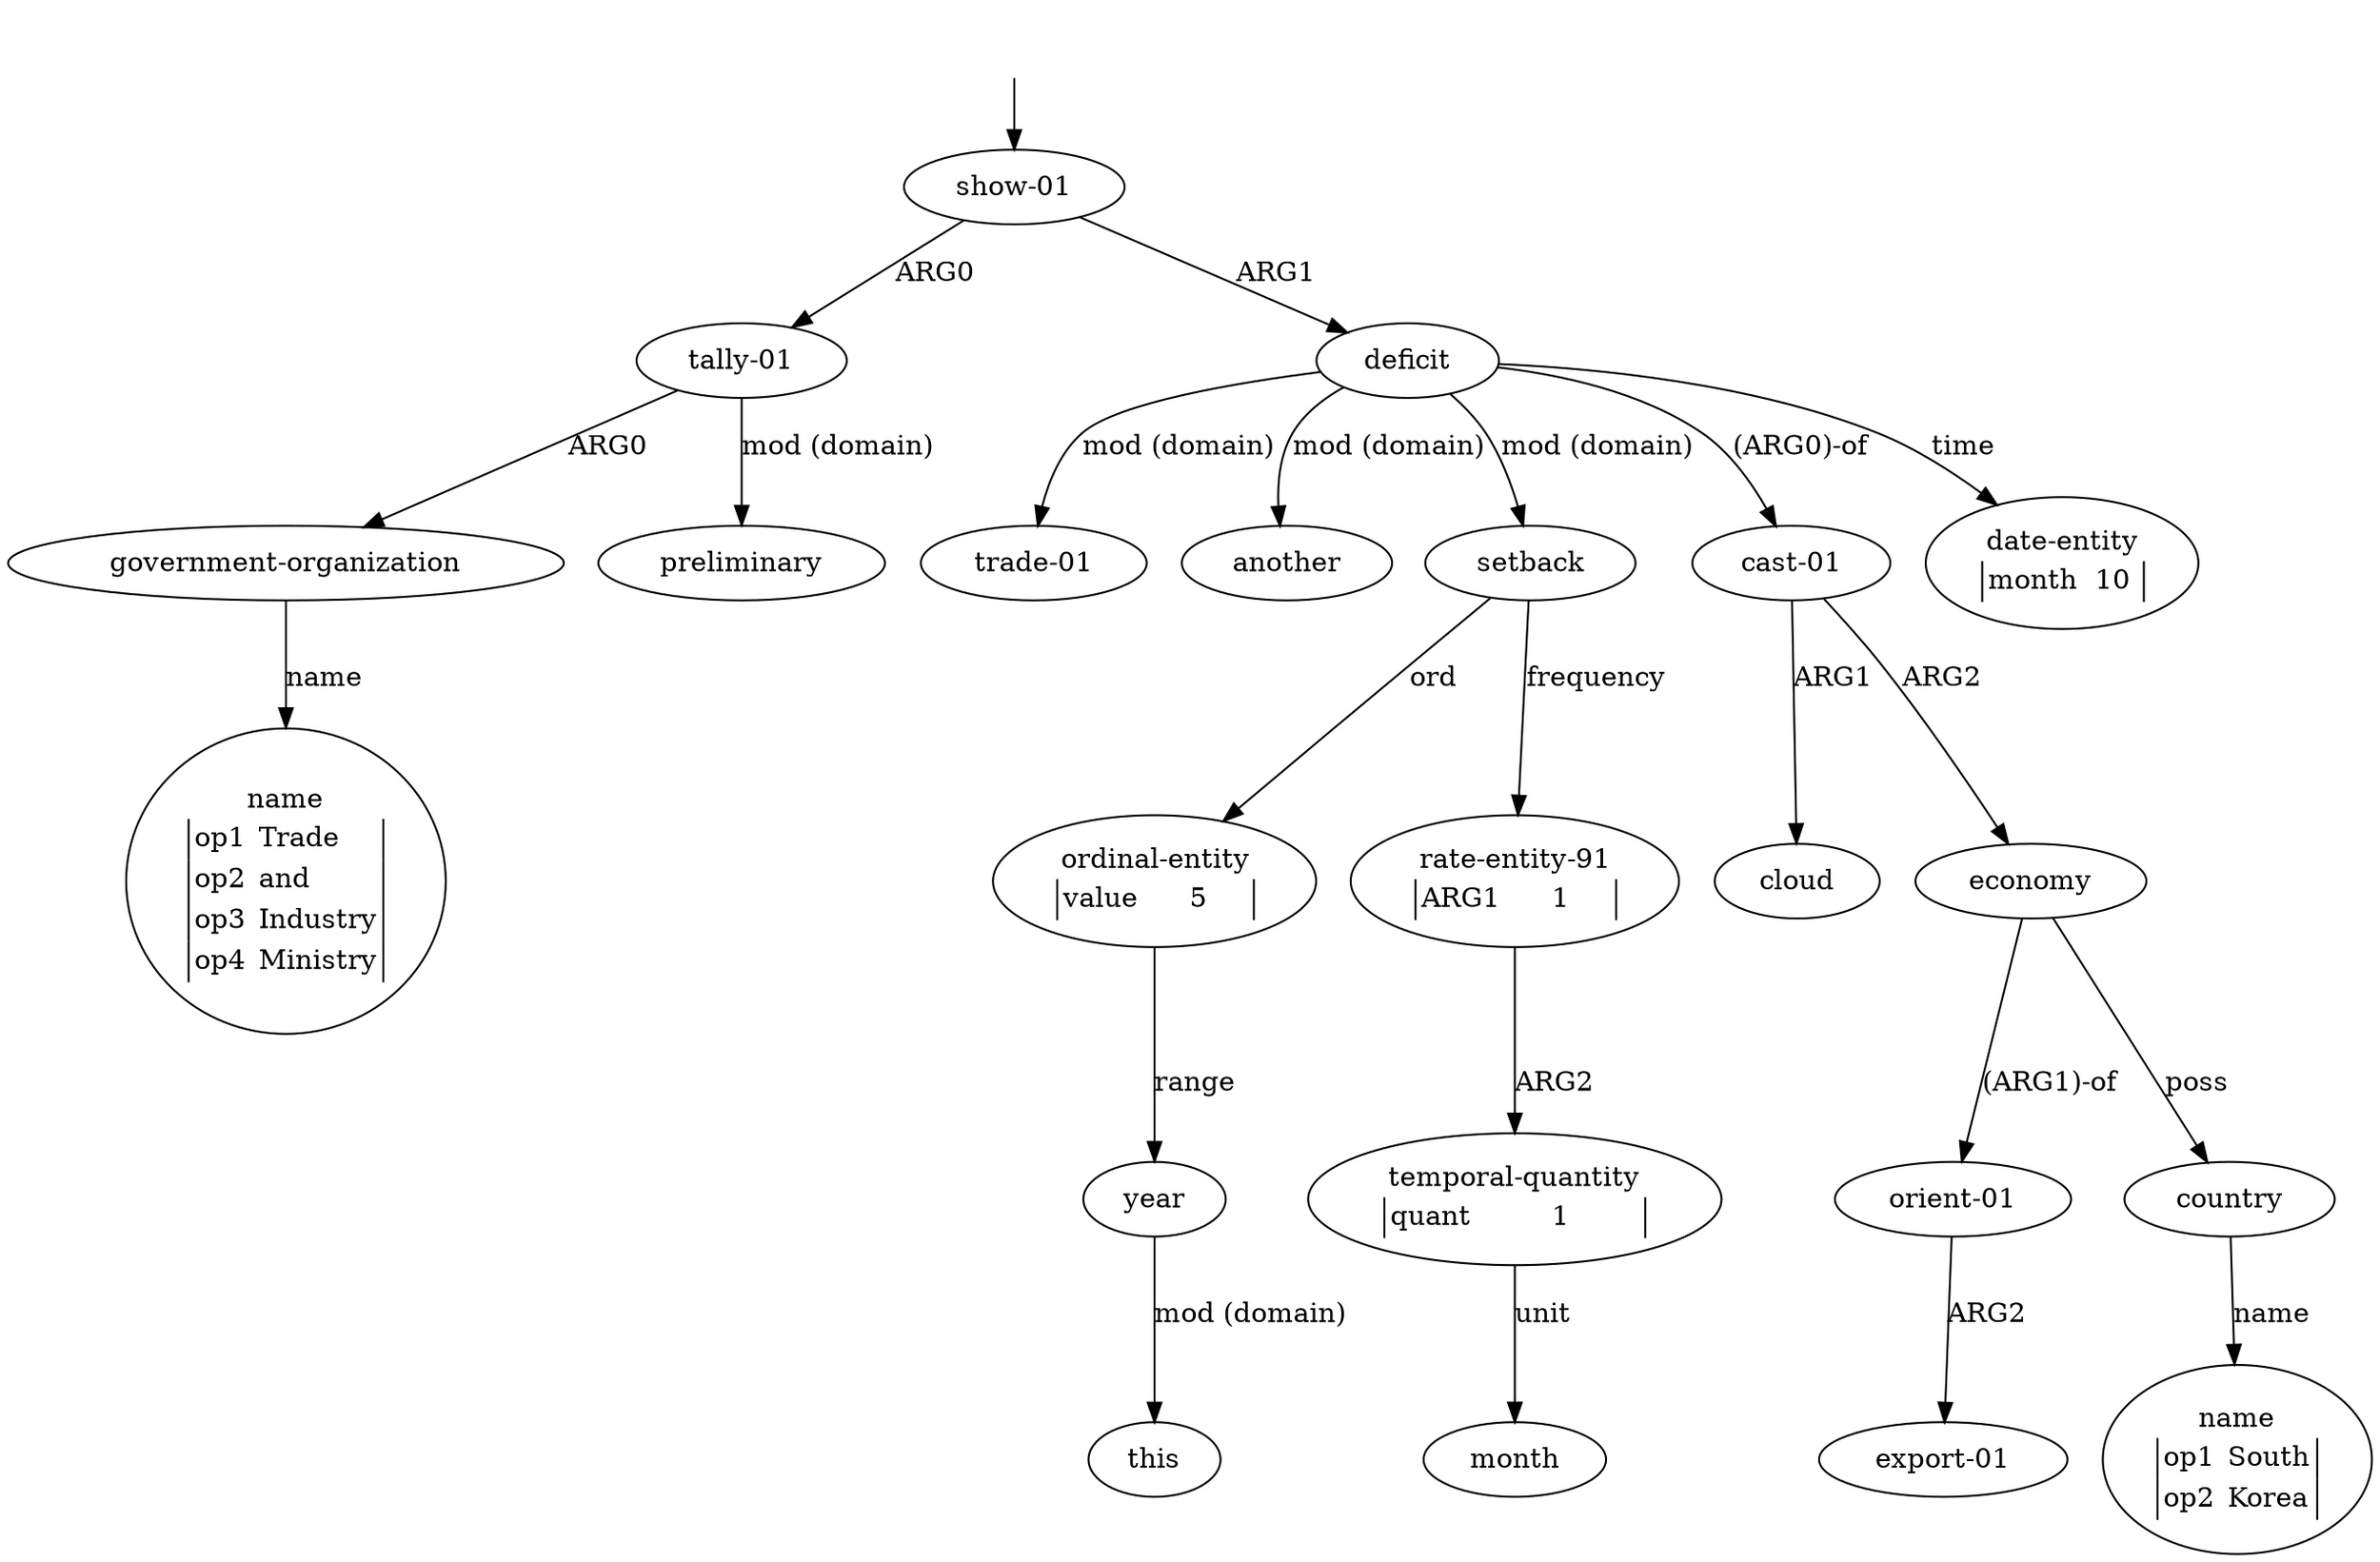 digraph "20011002" {
  top [ style=invis ];
  top -> 0;
  0 [ label=<<table align="center" border="0" cellspacing="0"><tr><td colspan="2">show-01</td></tr></table>> ];
  1 [ label=<<table align="center" border="0" cellspacing="0"><tr><td colspan="2">tally-01</td></tr></table>> ];
  2 [ label=<<table align="center" border="0" cellspacing="0"><tr><td colspan="2">government-organization</td></tr></table>> ];
  3 [ label=<<table align="center" border="0" cellspacing="0"><tr><td colspan="2">name</td></tr><tr><td sides="l" border="1" align="left">op1</td><td sides="r" border="1" align="left">Trade</td></tr><tr><td sides="l" border="1" align="left">op2</td><td sides="r" border="1" align="left">and</td></tr><tr><td sides="l" border="1" align="left">op3</td><td sides="r" border="1" align="left">Industry</td></tr><tr><td sides="l" border="1" align="left">op4</td><td sides="r" border="1" align="left">Ministry</td></tr></table>> ];
  4 [ label=<<table align="center" border="0" cellspacing="0"><tr><td colspan="2">preliminary</td></tr></table>> ];
  5 [ label=<<table align="center" border="0" cellspacing="0"><tr><td colspan="2">deficit</td></tr></table>> ];
  6 [ label=<<table align="center" border="0" cellspacing="0"><tr><td colspan="2">trade-01</td></tr></table>> ];
  7 [ label=<<table align="center" border="0" cellspacing="0"><tr><td colspan="2">another</td></tr></table>> ];
  8 [ label=<<table align="center" border="0" cellspacing="0"><tr><td colspan="2">setback</td></tr></table>> ];
  9 [ label=<<table align="center" border="0" cellspacing="0"><tr><td colspan="2">ordinal-entity</td></tr><tr><td sides="l" border="1" align="left">value</td><td sides="r" border="1" align="left">5</td></tr></table>> ];
  10 [ label=<<table align="center" border="0" cellspacing="0"><tr><td colspan="2">year</td></tr></table>> ];
  11 [ label=<<table align="center" border="0" cellspacing="0"><tr><td colspan="2">this</td></tr></table>> ];
  12 [ label=<<table align="center" border="0" cellspacing="0"><tr><td colspan="2">rate-entity-91</td></tr><tr><td sides="l" border="1" align="left">ARG1</td><td sides="r" border="1" align="left">1</td></tr></table>> ];
  13 [ label=<<table align="center" border="0" cellspacing="0"><tr><td colspan="2">temporal-quantity</td></tr><tr><td sides="l" border="1" align="left">quant</td><td sides="r" border="1" align="left">1</td></tr></table>> ];
  14 [ label=<<table align="center" border="0" cellspacing="0"><tr><td colspan="2">month</td></tr></table>> ];
  15 [ label=<<table align="center" border="0" cellspacing="0"><tr><td colspan="2">cast-01</td></tr></table>> ];
  16 [ label=<<table align="center" border="0" cellspacing="0"><tr><td colspan="2">cloud</td></tr></table>> ];
  17 [ label=<<table align="center" border="0" cellspacing="0"><tr><td colspan="2">economy</td></tr></table>> ];
  18 [ label=<<table align="center" border="0" cellspacing="0"><tr><td colspan="2">orient-01</td></tr></table>> ];
  19 [ label=<<table align="center" border="0" cellspacing="0"><tr><td colspan="2">export-01</td></tr></table>> ];
  20 [ label=<<table align="center" border="0" cellspacing="0"><tr><td colspan="2">country</td></tr></table>> ];
  21 [ label=<<table align="center" border="0" cellspacing="0"><tr><td colspan="2">name</td></tr><tr><td sides="l" border="1" align="left">op1</td><td sides="r" border="1" align="left">South</td></tr><tr><td sides="l" border="1" align="left">op2</td><td sides="r" border="1" align="left">Korea</td></tr></table>> ];
  22 [ label=<<table align="center" border="0" cellspacing="0"><tr><td colspan="2">date-entity</td></tr><tr><td sides="l" border="1" align="left">month</td><td sides="r" border="1" align="left">10</td></tr></table>> ];
  0 -> 5 [ label="ARG1" ];
  15 -> 16 [ label="ARG1" ];
  8 -> 9 [ label="ord" ];
  20 -> 21 [ label="name" ];
  15 -> 17 [ label="ARG2" ];
  13 -> 14 [ label="unit" ];
  9 -> 10 [ label="range" ];
  0 -> 1 [ label="ARG0" ];
  10 -> 11 [ label="mod (domain)" ];
  17 -> 20 [ label="poss" ];
  1 -> 2 [ label="ARG0" ];
  5 -> 22 [ label="time" ];
  17 -> 18 [ label="(ARG1)-of" ];
  5 -> 7 [ label="mod (domain)" ];
  5 -> 15 [ label="(ARG0)-of" ];
  5 -> 8 [ label="mod (domain)" ];
  12 -> 13 [ label="ARG2" ];
  18 -> 19 [ label="ARG2" ];
  5 -> 6 [ label="mod (domain)" ];
  2 -> 3 [ label="name" ];
  8 -> 12 [ label="frequency" ];
  1 -> 4 [ label="mod (domain)" ];
}

